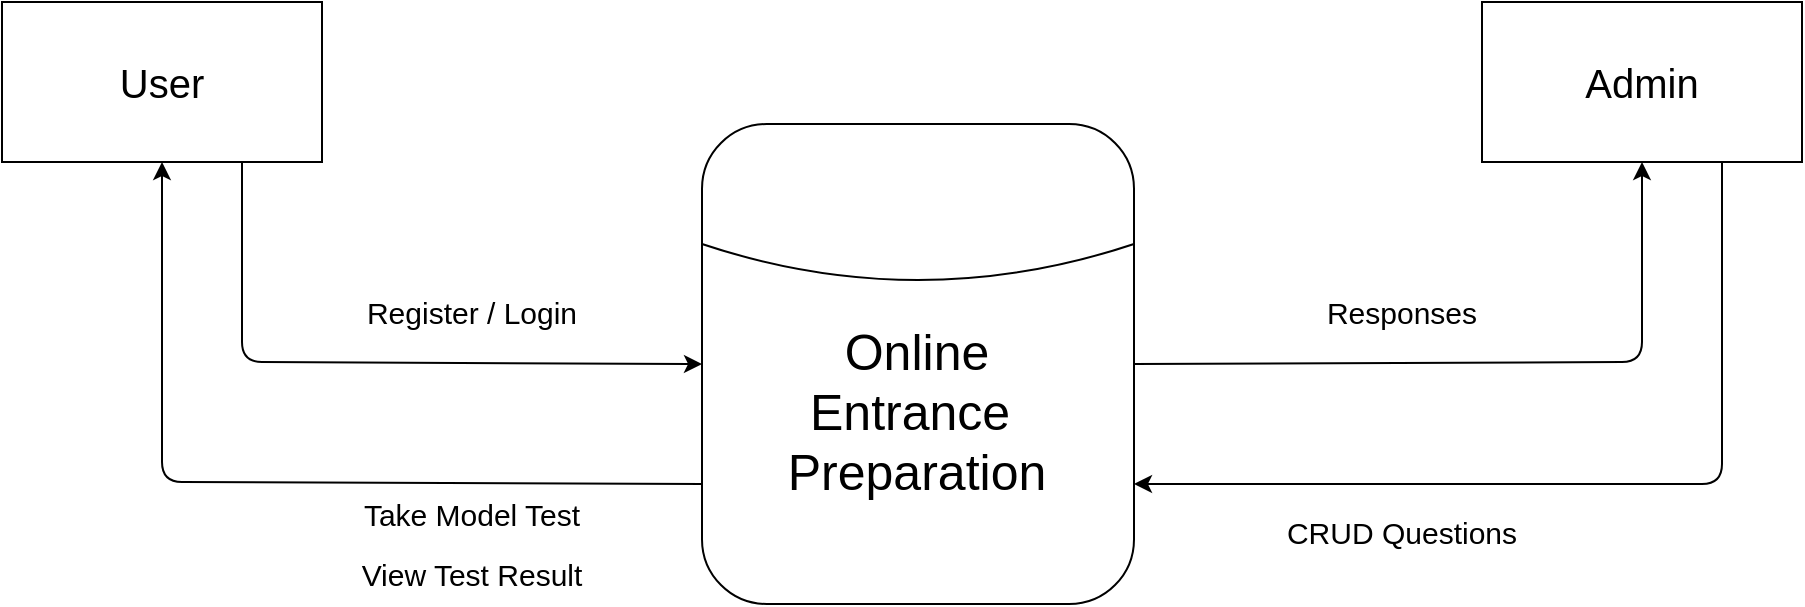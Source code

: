 <mxfile version="22.0.2" type="device">
  <diagram name="Page-1" id="VcUktaGffmm4VJHGm6J6">
    <mxGraphModel dx="1264" dy="508" grid="1" gridSize="10" guides="1" tooltips="1" connect="1" arrows="1" fold="1" page="0" pageScale="1" pageWidth="850" pageHeight="1100" math="0" shadow="0">
      <root>
        <mxCell id="0" />
        <mxCell id="1" parent="0" />
        <mxCell id="m4T8zVkG21rNKowWo_u2-2" value="&lt;font style=&quot;font-size: 20px;&quot;&gt;User&lt;/font&gt;" style="rounded=0;whiteSpace=wrap;html=1;" parent="1" vertex="1">
          <mxGeometry x="-60" y="40" width="160" height="80" as="geometry" />
        </mxCell>
        <mxCell id="m4T8zVkG21rNKowWo_u2-3" value="&lt;font style=&quot;font-size: 20px;&quot;&gt;Admin&lt;/font&gt;" style="rounded=0;whiteSpace=wrap;html=1;" parent="1" vertex="1">
          <mxGeometry x="680" y="40" width="160" height="80" as="geometry" />
        </mxCell>
        <mxCell id="m4T8zVkG21rNKowWo_u2-4" value="" style="endArrow=classic;html=1;rounded=1;entryX=0.5;entryY=1;entryDx=0;entryDy=0;exitX=0;exitY=0.75;exitDx=0;exitDy=0;" parent="1" source="fXHiJYoQpdV5fUgyzCC0-2" target="m4T8zVkG21rNKowWo_u2-2" edge="1">
          <mxGeometry width="50" height="50" relative="1" as="geometry">
            <mxPoint x="280" y="220" as="sourcePoint" />
            <mxPoint x="370" y="280" as="targetPoint" />
            <Array as="points">
              <mxPoint x="20" y="280" />
            </Array>
          </mxGeometry>
        </mxCell>
        <mxCell id="m4T8zVkG21rNKowWo_u2-6" value="" style="endArrow=classic;html=1;rounded=1;entryX=0.5;entryY=1;entryDx=0;entryDy=0;exitX=1;exitY=0.5;exitDx=0;exitDy=0;" parent="1" source="fXHiJYoQpdV5fUgyzCC0-2" target="m4T8zVkG21rNKowWo_u2-3" edge="1">
          <mxGeometry width="50" height="50" relative="1" as="geometry">
            <mxPoint x="500" y="220" as="sourcePoint" />
            <mxPoint x="640" y="210" as="targetPoint" />
            <Array as="points">
              <mxPoint x="760" y="220" />
            </Array>
          </mxGeometry>
        </mxCell>
        <mxCell id="m4T8zVkG21rNKowWo_u2-7" value="" style="endArrow=classic;html=1;rounded=1;exitX=0.75;exitY=1;exitDx=0;exitDy=0;entryX=0;entryY=0.5;entryDx=0;entryDy=0;" parent="1" source="m4T8zVkG21rNKowWo_u2-2" target="fXHiJYoQpdV5fUgyzCC0-2" edge="1">
          <mxGeometry width="50" height="50" relative="1" as="geometry">
            <mxPoint x="110" y="240" as="sourcePoint" />
            <mxPoint x="285.06" y="185.9" as="targetPoint" />
            <Array as="points">
              <mxPoint x="60" y="220" />
            </Array>
          </mxGeometry>
        </mxCell>
        <mxCell id="m4T8zVkG21rNKowWo_u2-8" value="&lt;font style=&quot;font-size: 15px;&quot;&gt;Register / Login&lt;/font&gt;" style="text;html=1;strokeColor=none;fillColor=none;align=center;verticalAlign=middle;whiteSpace=wrap;rounded=0;" parent="1" vertex="1">
          <mxGeometry x="120" y="180" width="110" height="30" as="geometry" />
        </mxCell>
        <mxCell id="m4T8zVkG21rNKowWo_u2-10" value="&lt;font style=&quot;font-size: 15px;&quot;&gt;View Test Result&lt;/font&gt;" style="text;html=1;strokeColor=none;fillColor=none;align=center;verticalAlign=middle;whiteSpace=wrap;rounded=0;" parent="1" vertex="1">
          <mxGeometry x="75" y="311" width="200" height="30" as="geometry" />
        </mxCell>
        <mxCell id="m4T8zVkG21rNKowWo_u2-11" value="&lt;span style=&quot;font-size: 15px;&quot;&gt;CRUD Questions&lt;/span&gt;" style="text;html=1;strokeColor=none;fillColor=none;align=center;verticalAlign=middle;whiteSpace=wrap;rounded=0;" parent="1" vertex="1">
          <mxGeometry x="540" y="290" width="200" height="30" as="geometry" />
        </mxCell>
        <mxCell id="fXHiJYoQpdV5fUgyzCC0-1" value="" style="group" parent="1" vertex="1" connectable="0">
          <mxGeometry x="290" y="101" width="216" height="240" as="geometry" />
        </mxCell>
        <mxCell id="fXHiJYoQpdV5fUgyzCC0-2" value="" style="rounded=1;whiteSpace=wrap;html=1;" parent="fXHiJYoQpdV5fUgyzCC0-1" vertex="1">
          <mxGeometry width="216" height="240" as="geometry" />
        </mxCell>
        <mxCell id="fXHiJYoQpdV5fUgyzCC0-3" value="" style="endArrow=none;html=1;exitX=0;exitY=0.25;exitDx=0;exitDy=0;entryX=1;entryY=0.25;entryDx=0;entryDy=0;curved=1;" parent="fXHiJYoQpdV5fUgyzCC0-1" source="fXHiJYoQpdV5fUgyzCC0-2" target="fXHiJYoQpdV5fUgyzCC0-2" edge="1">
          <mxGeometry width="50" height="50" relative="1" as="geometry">
            <mxPoint x="120" y="180" as="sourcePoint" />
            <mxPoint x="180" y="120" as="targetPoint" />
            <Array as="points">
              <mxPoint x="108" y="96" />
            </Array>
          </mxGeometry>
        </mxCell>
        <mxCell id="fXHiJYoQpdV5fUgyzCC0-5" value="&lt;font style=&quot;font-size: 25px;&quot;&gt;Online&lt;br style=&quot;border-color: var(--border-color);&quot;&gt;Entrance&amp;nbsp;&lt;br style=&quot;border-color: var(--border-color);&quot;&gt;Preparation&lt;/font&gt;" style="text;html=1;strokeColor=none;fillColor=none;align=center;verticalAlign=middle;whiteSpace=wrap;rounded=0;" parent="fXHiJYoQpdV5fUgyzCC0-1" vertex="1">
          <mxGeometry x="22.286" y="125.714" width="171.429" height="34.286" as="geometry" />
        </mxCell>
        <mxCell id="fXHiJYoQpdV5fUgyzCC0-6" value="&lt;font style=&quot;font-size: 15px;&quot;&gt;Take Model Test&lt;/font&gt;" style="text;html=1;strokeColor=none;fillColor=none;align=center;verticalAlign=middle;whiteSpace=wrap;rounded=0;" parent="1" vertex="1">
          <mxGeometry x="75" y="281" width="200" height="30" as="geometry" />
        </mxCell>
        <mxCell id="fXHiJYoQpdV5fUgyzCC0-7" value="" style="endArrow=classic;html=1;rounded=1;entryX=1;entryY=0.75;entryDx=0;entryDy=0;exitX=0.75;exitY=1;exitDx=0;exitDy=0;" parent="1" source="m4T8zVkG21rNKowWo_u2-3" target="fXHiJYoQpdV5fUgyzCC0-2" edge="1">
          <mxGeometry width="50" height="50" relative="1" as="geometry">
            <mxPoint x="530" y="301" as="sourcePoint" />
            <mxPoint x="784" y="200" as="targetPoint" />
            <Array as="points">
              <mxPoint x="800" y="281" />
            </Array>
          </mxGeometry>
        </mxCell>
        <mxCell id="fXHiJYoQpdV5fUgyzCC0-8" value="&lt;span style=&quot;font-size: 15px;&quot;&gt;Responses&lt;/span&gt;" style="text;html=1;strokeColor=none;fillColor=none;align=center;verticalAlign=middle;whiteSpace=wrap;rounded=0;" parent="1" vertex="1">
          <mxGeometry x="540" y="180" width="200" height="30" as="geometry" />
        </mxCell>
      </root>
    </mxGraphModel>
  </diagram>
</mxfile>
